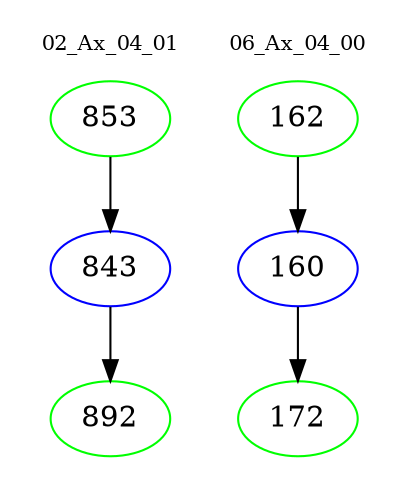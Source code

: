 digraph{
subgraph cluster_0 {
color = white
label = "02_Ax_04_01";
fontsize=10;
T0_853 [label="853", color="green"]
T0_853 -> T0_843 [color="black"]
T0_843 [label="843", color="blue"]
T0_843 -> T0_892 [color="black"]
T0_892 [label="892", color="green"]
}
subgraph cluster_1 {
color = white
label = "06_Ax_04_00";
fontsize=10;
T1_162 [label="162", color="green"]
T1_162 -> T1_160 [color="black"]
T1_160 [label="160", color="blue"]
T1_160 -> T1_172 [color="black"]
T1_172 [label="172", color="green"]
}
}
